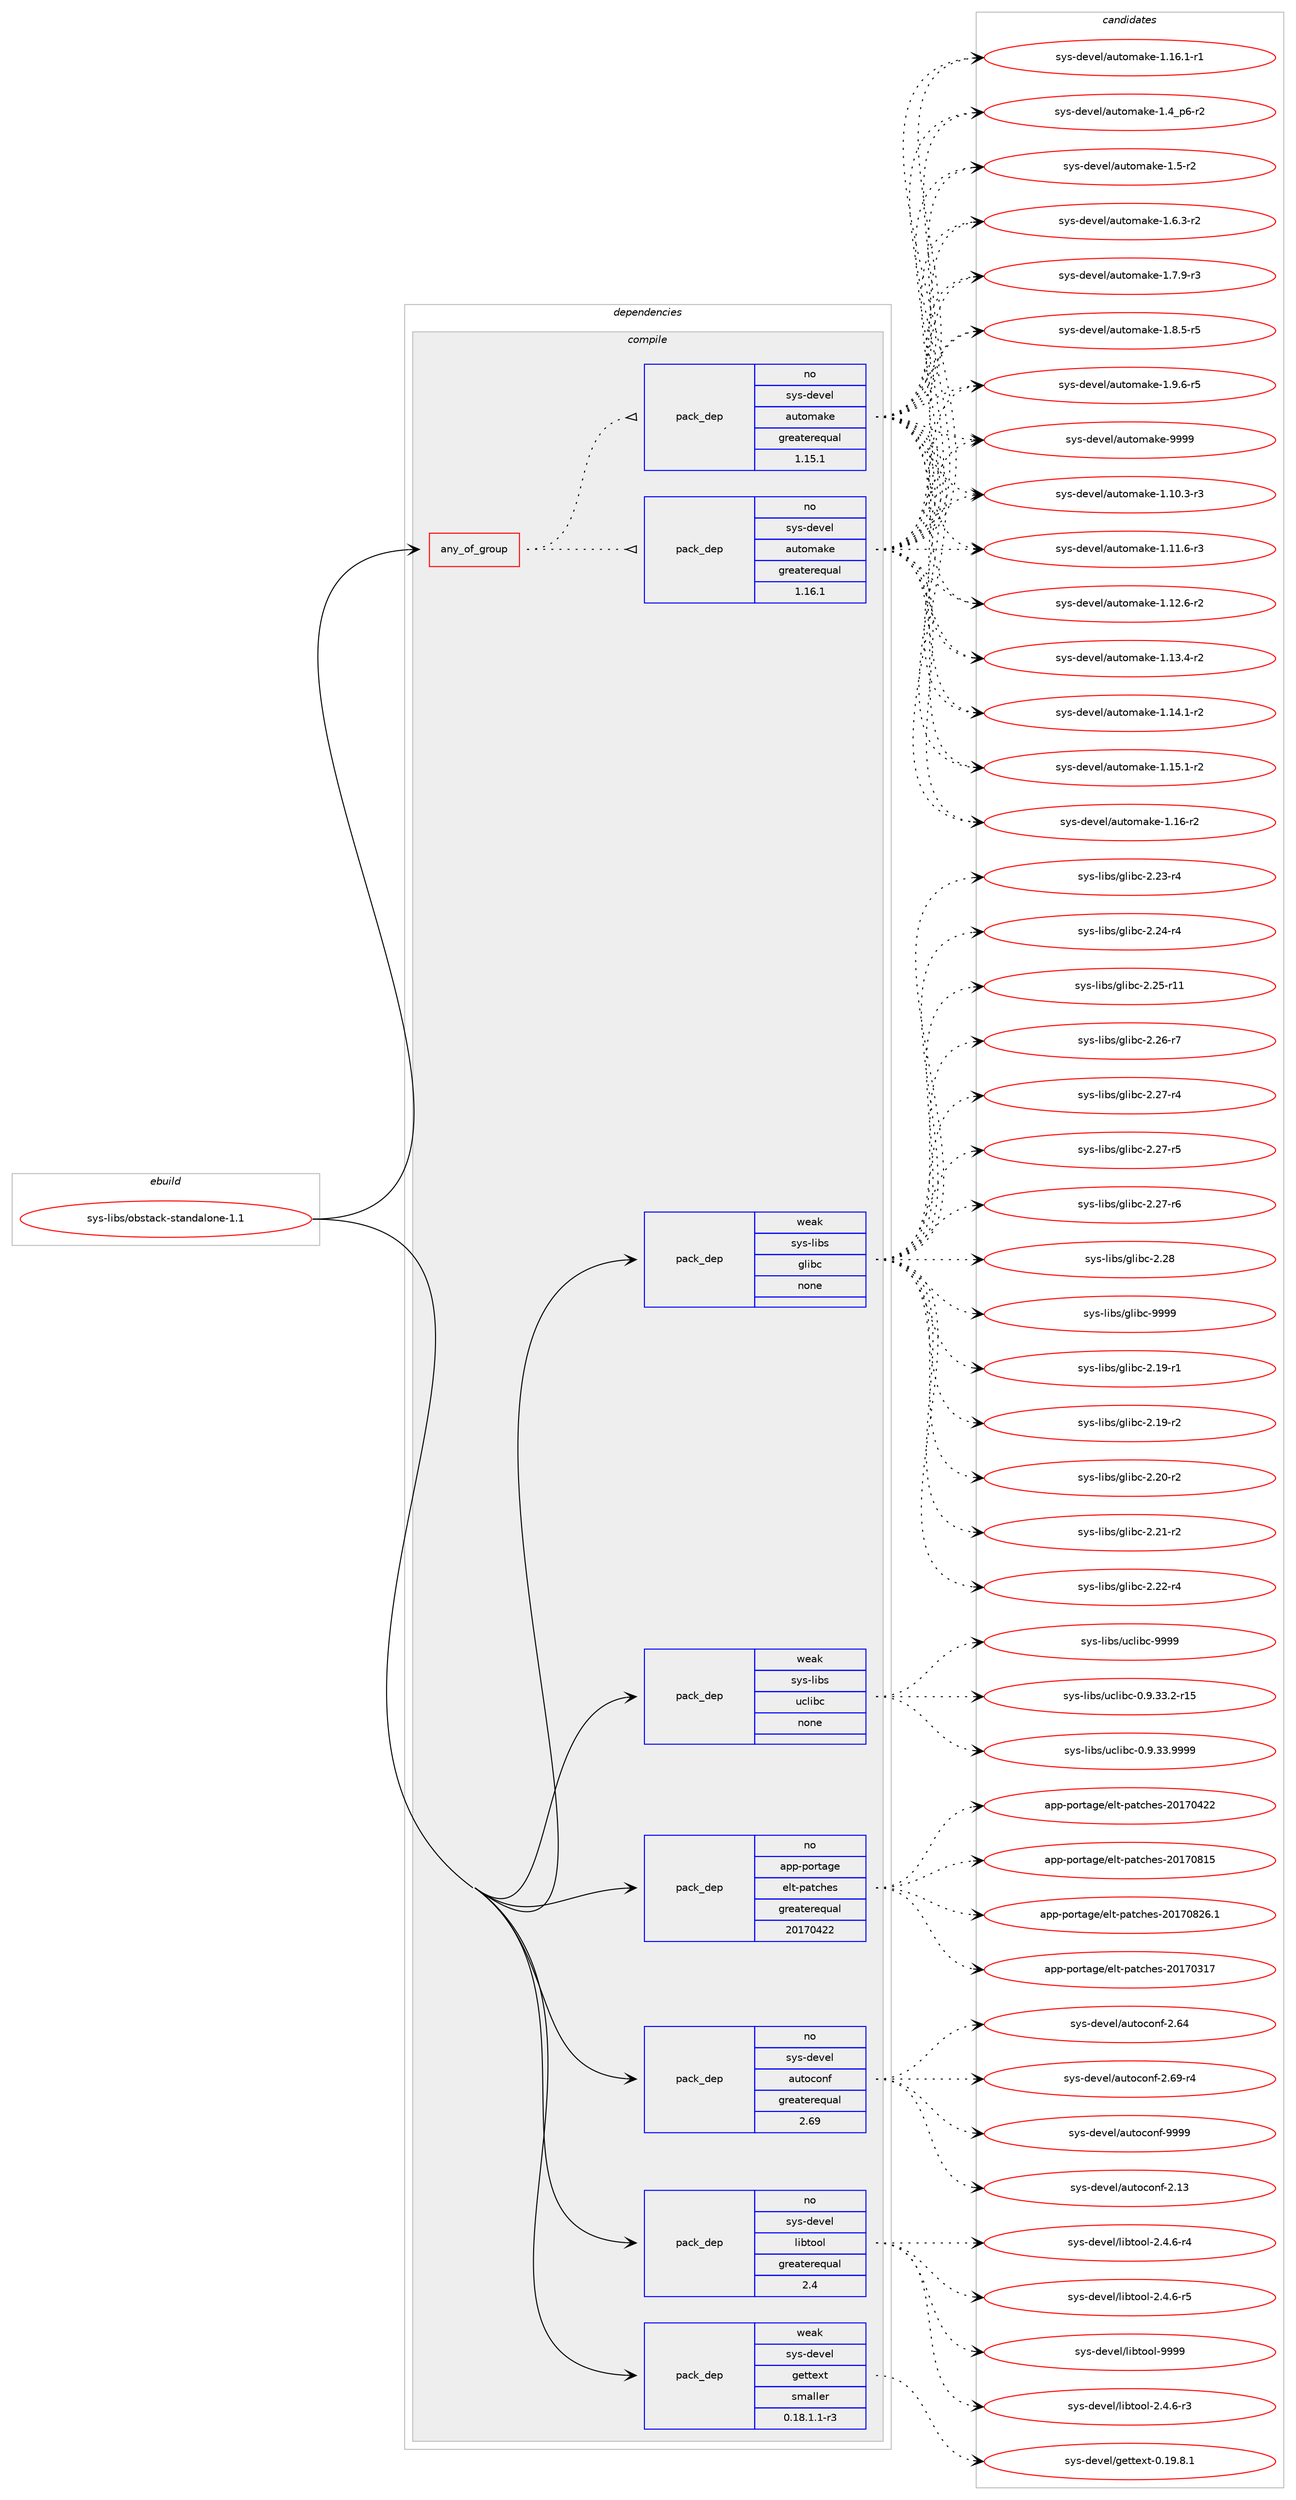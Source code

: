 digraph prolog {

# *************
# Graph options
# *************

newrank=true;
concentrate=true;
compound=true;
graph [rankdir=LR,fontname=Helvetica,fontsize=10,ranksep=1.5];#, ranksep=2.5, nodesep=0.2];
edge  [arrowhead=vee];
node  [fontname=Helvetica,fontsize=10];

# **********
# The ebuild
# **********

subgraph cluster_leftcol {
color=gray;
rank=same;
label=<<i>ebuild</i>>;
id [label="sys-libs/obstack-standalone-1.1", color=red, width=4, href="../sys-libs/obstack-standalone-1.1.svg"];
}

# ****************
# The dependencies
# ****************

subgraph cluster_midcol {
color=gray;
label=<<i>dependencies</i>>;
subgraph cluster_compile {
fillcolor="#eeeeee";
style=filled;
label=<<i>compile</i>>;
subgraph any48 {
dependency3077 [label=<<TABLE BORDER="0" CELLBORDER="1" CELLSPACING="0" CELLPADDING="4"><TR><TD CELLPADDING="10">any_of_group</TD></TR></TABLE>>, shape=none, color=red];subgraph pack2550 {
dependency3078 [label=<<TABLE BORDER="0" CELLBORDER="1" CELLSPACING="0" CELLPADDING="4" WIDTH="220"><TR><TD ROWSPAN="6" CELLPADDING="30">pack_dep</TD></TR><TR><TD WIDTH="110">no</TD></TR><TR><TD>sys-devel</TD></TR><TR><TD>automake</TD></TR><TR><TD>greaterequal</TD></TR><TR><TD>1.16.1</TD></TR></TABLE>>, shape=none, color=blue];
}
dependency3077:e -> dependency3078:w [weight=20,style="dotted",arrowhead="oinv"];
subgraph pack2551 {
dependency3079 [label=<<TABLE BORDER="0" CELLBORDER="1" CELLSPACING="0" CELLPADDING="4" WIDTH="220"><TR><TD ROWSPAN="6" CELLPADDING="30">pack_dep</TD></TR><TR><TD WIDTH="110">no</TD></TR><TR><TD>sys-devel</TD></TR><TR><TD>automake</TD></TR><TR><TD>greaterequal</TD></TR><TR><TD>1.15.1</TD></TR></TABLE>>, shape=none, color=blue];
}
dependency3077:e -> dependency3079:w [weight=20,style="dotted",arrowhead="oinv"];
}
id:e -> dependency3077:w [weight=20,style="solid",arrowhead="vee"];
subgraph pack2552 {
dependency3080 [label=<<TABLE BORDER="0" CELLBORDER="1" CELLSPACING="0" CELLPADDING="4" WIDTH="220"><TR><TD ROWSPAN="6" CELLPADDING="30">pack_dep</TD></TR><TR><TD WIDTH="110">no</TD></TR><TR><TD>app-portage</TD></TR><TR><TD>elt-patches</TD></TR><TR><TD>greaterequal</TD></TR><TR><TD>20170422</TD></TR></TABLE>>, shape=none, color=blue];
}
id:e -> dependency3080:w [weight=20,style="solid",arrowhead="vee"];
subgraph pack2553 {
dependency3081 [label=<<TABLE BORDER="0" CELLBORDER="1" CELLSPACING="0" CELLPADDING="4" WIDTH="220"><TR><TD ROWSPAN="6" CELLPADDING="30">pack_dep</TD></TR><TR><TD WIDTH="110">no</TD></TR><TR><TD>sys-devel</TD></TR><TR><TD>autoconf</TD></TR><TR><TD>greaterequal</TD></TR><TR><TD>2.69</TD></TR></TABLE>>, shape=none, color=blue];
}
id:e -> dependency3081:w [weight=20,style="solid",arrowhead="vee"];
subgraph pack2554 {
dependency3082 [label=<<TABLE BORDER="0" CELLBORDER="1" CELLSPACING="0" CELLPADDING="4" WIDTH="220"><TR><TD ROWSPAN="6" CELLPADDING="30">pack_dep</TD></TR><TR><TD WIDTH="110">no</TD></TR><TR><TD>sys-devel</TD></TR><TR><TD>libtool</TD></TR><TR><TD>greaterequal</TD></TR><TR><TD>2.4</TD></TR></TABLE>>, shape=none, color=blue];
}
id:e -> dependency3082:w [weight=20,style="solid",arrowhead="vee"];
subgraph pack2555 {
dependency3083 [label=<<TABLE BORDER="0" CELLBORDER="1" CELLSPACING="0" CELLPADDING="4" WIDTH="220"><TR><TD ROWSPAN="6" CELLPADDING="30">pack_dep</TD></TR><TR><TD WIDTH="110">weak</TD></TR><TR><TD>sys-devel</TD></TR><TR><TD>gettext</TD></TR><TR><TD>smaller</TD></TR><TR><TD>0.18.1.1-r3</TD></TR></TABLE>>, shape=none, color=blue];
}
id:e -> dependency3083:w [weight=20,style="solid",arrowhead="vee"];
subgraph pack2556 {
dependency3084 [label=<<TABLE BORDER="0" CELLBORDER="1" CELLSPACING="0" CELLPADDING="4" WIDTH="220"><TR><TD ROWSPAN="6" CELLPADDING="30">pack_dep</TD></TR><TR><TD WIDTH="110">weak</TD></TR><TR><TD>sys-libs</TD></TR><TR><TD>glibc</TD></TR><TR><TD>none</TD></TR><TR><TD></TD></TR></TABLE>>, shape=none, color=blue];
}
id:e -> dependency3084:w [weight=20,style="solid",arrowhead="vee"];
subgraph pack2557 {
dependency3085 [label=<<TABLE BORDER="0" CELLBORDER="1" CELLSPACING="0" CELLPADDING="4" WIDTH="220"><TR><TD ROWSPAN="6" CELLPADDING="30">pack_dep</TD></TR><TR><TD WIDTH="110">weak</TD></TR><TR><TD>sys-libs</TD></TR><TR><TD>uclibc</TD></TR><TR><TD>none</TD></TR><TR><TD></TD></TR></TABLE>>, shape=none, color=blue];
}
id:e -> dependency3085:w [weight=20,style="solid",arrowhead="vee"];
}
subgraph cluster_compileandrun {
fillcolor="#eeeeee";
style=filled;
label=<<i>compile and run</i>>;
}
subgraph cluster_run {
fillcolor="#eeeeee";
style=filled;
label=<<i>run</i>>;
}
}

# **************
# The candidates
# **************

subgraph cluster_choices {
rank=same;
color=gray;
label=<<i>candidates</i>>;

subgraph choice2550 {
color=black;
nodesep=1;
choice11512111545100101118101108479711711611110997107101454946494846514511451 [label="sys-devel/automake-1.10.3-r3", color=red, width=4,href="../sys-devel/automake-1.10.3-r3.svg"];
choice11512111545100101118101108479711711611110997107101454946494946544511451 [label="sys-devel/automake-1.11.6-r3", color=red, width=4,href="../sys-devel/automake-1.11.6-r3.svg"];
choice11512111545100101118101108479711711611110997107101454946495046544511450 [label="sys-devel/automake-1.12.6-r2", color=red, width=4,href="../sys-devel/automake-1.12.6-r2.svg"];
choice11512111545100101118101108479711711611110997107101454946495146524511450 [label="sys-devel/automake-1.13.4-r2", color=red, width=4,href="../sys-devel/automake-1.13.4-r2.svg"];
choice11512111545100101118101108479711711611110997107101454946495246494511450 [label="sys-devel/automake-1.14.1-r2", color=red, width=4,href="../sys-devel/automake-1.14.1-r2.svg"];
choice11512111545100101118101108479711711611110997107101454946495346494511450 [label="sys-devel/automake-1.15.1-r2", color=red, width=4,href="../sys-devel/automake-1.15.1-r2.svg"];
choice1151211154510010111810110847971171161111099710710145494649544511450 [label="sys-devel/automake-1.16-r2", color=red, width=4,href="../sys-devel/automake-1.16-r2.svg"];
choice11512111545100101118101108479711711611110997107101454946495446494511449 [label="sys-devel/automake-1.16.1-r1", color=red, width=4,href="../sys-devel/automake-1.16.1-r1.svg"];
choice115121115451001011181011084797117116111109971071014549465295112544511450 [label="sys-devel/automake-1.4_p6-r2", color=red, width=4,href="../sys-devel/automake-1.4_p6-r2.svg"];
choice11512111545100101118101108479711711611110997107101454946534511450 [label="sys-devel/automake-1.5-r2", color=red, width=4,href="../sys-devel/automake-1.5-r2.svg"];
choice115121115451001011181011084797117116111109971071014549465446514511450 [label="sys-devel/automake-1.6.3-r2", color=red, width=4,href="../sys-devel/automake-1.6.3-r2.svg"];
choice115121115451001011181011084797117116111109971071014549465546574511451 [label="sys-devel/automake-1.7.9-r3", color=red, width=4,href="../sys-devel/automake-1.7.9-r3.svg"];
choice115121115451001011181011084797117116111109971071014549465646534511453 [label="sys-devel/automake-1.8.5-r5", color=red, width=4,href="../sys-devel/automake-1.8.5-r5.svg"];
choice115121115451001011181011084797117116111109971071014549465746544511453 [label="sys-devel/automake-1.9.6-r5", color=red, width=4,href="../sys-devel/automake-1.9.6-r5.svg"];
choice115121115451001011181011084797117116111109971071014557575757 [label="sys-devel/automake-9999", color=red, width=4,href="../sys-devel/automake-9999.svg"];
dependency3078:e -> choice11512111545100101118101108479711711611110997107101454946494846514511451:w [style=dotted,weight="100"];
dependency3078:e -> choice11512111545100101118101108479711711611110997107101454946494946544511451:w [style=dotted,weight="100"];
dependency3078:e -> choice11512111545100101118101108479711711611110997107101454946495046544511450:w [style=dotted,weight="100"];
dependency3078:e -> choice11512111545100101118101108479711711611110997107101454946495146524511450:w [style=dotted,weight="100"];
dependency3078:e -> choice11512111545100101118101108479711711611110997107101454946495246494511450:w [style=dotted,weight="100"];
dependency3078:e -> choice11512111545100101118101108479711711611110997107101454946495346494511450:w [style=dotted,weight="100"];
dependency3078:e -> choice1151211154510010111810110847971171161111099710710145494649544511450:w [style=dotted,weight="100"];
dependency3078:e -> choice11512111545100101118101108479711711611110997107101454946495446494511449:w [style=dotted,weight="100"];
dependency3078:e -> choice115121115451001011181011084797117116111109971071014549465295112544511450:w [style=dotted,weight="100"];
dependency3078:e -> choice11512111545100101118101108479711711611110997107101454946534511450:w [style=dotted,weight="100"];
dependency3078:e -> choice115121115451001011181011084797117116111109971071014549465446514511450:w [style=dotted,weight="100"];
dependency3078:e -> choice115121115451001011181011084797117116111109971071014549465546574511451:w [style=dotted,weight="100"];
dependency3078:e -> choice115121115451001011181011084797117116111109971071014549465646534511453:w [style=dotted,weight="100"];
dependency3078:e -> choice115121115451001011181011084797117116111109971071014549465746544511453:w [style=dotted,weight="100"];
dependency3078:e -> choice115121115451001011181011084797117116111109971071014557575757:w [style=dotted,weight="100"];
}
subgraph choice2551 {
color=black;
nodesep=1;
choice11512111545100101118101108479711711611110997107101454946494846514511451 [label="sys-devel/automake-1.10.3-r3", color=red, width=4,href="../sys-devel/automake-1.10.3-r3.svg"];
choice11512111545100101118101108479711711611110997107101454946494946544511451 [label="sys-devel/automake-1.11.6-r3", color=red, width=4,href="../sys-devel/automake-1.11.6-r3.svg"];
choice11512111545100101118101108479711711611110997107101454946495046544511450 [label="sys-devel/automake-1.12.6-r2", color=red, width=4,href="../sys-devel/automake-1.12.6-r2.svg"];
choice11512111545100101118101108479711711611110997107101454946495146524511450 [label="sys-devel/automake-1.13.4-r2", color=red, width=4,href="../sys-devel/automake-1.13.4-r2.svg"];
choice11512111545100101118101108479711711611110997107101454946495246494511450 [label="sys-devel/automake-1.14.1-r2", color=red, width=4,href="../sys-devel/automake-1.14.1-r2.svg"];
choice11512111545100101118101108479711711611110997107101454946495346494511450 [label="sys-devel/automake-1.15.1-r2", color=red, width=4,href="../sys-devel/automake-1.15.1-r2.svg"];
choice1151211154510010111810110847971171161111099710710145494649544511450 [label="sys-devel/automake-1.16-r2", color=red, width=4,href="../sys-devel/automake-1.16-r2.svg"];
choice11512111545100101118101108479711711611110997107101454946495446494511449 [label="sys-devel/automake-1.16.1-r1", color=red, width=4,href="../sys-devel/automake-1.16.1-r1.svg"];
choice115121115451001011181011084797117116111109971071014549465295112544511450 [label="sys-devel/automake-1.4_p6-r2", color=red, width=4,href="../sys-devel/automake-1.4_p6-r2.svg"];
choice11512111545100101118101108479711711611110997107101454946534511450 [label="sys-devel/automake-1.5-r2", color=red, width=4,href="../sys-devel/automake-1.5-r2.svg"];
choice115121115451001011181011084797117116111109971071014549465446514511450 [label="sys-devel/automake-1.6.3-r2", color=red, width=4,href="../sys-devel/automake-1.6.3-r2.svg"];
choice115121115451001011181011084797117116111109971071014549465546574511451 [label="sys-devel/automake-1.7.9-r3", color=red, width=4,href="../sys-devel/automake-1.7.9-r3.svg"];
choice115121115451001011181011084797117116111109971071014549465646534511453 [label="sys-devel/automake-1.8.5-r5", color=red, width=4,href="../sys-devel/automake-1.8.5-r5.svg"];
choice115121115451001011181011084797117116111109971071014549465746544511453 [label="sys-devel/automake-1.9.6-r5", color=red, width=4,href="../sys-devel/automake-1.9.6-r5.svg"];
choice115121115451001011181011084797117116111109971071014557575757 [label="sys-devel/automake-9999", color=red, width=4,href="../sys-devel/automake-9999.svg"];
dependency3079:e -> choice11512111545100101118101108479711711611110997107101454946494846514511451:w [style=dotted,weight="100"];
dependency3079:e -> choice11512111545100101118101108479711711611110997107101454946494946544511451:w [style=dotted,weight="100"];
dependency3079:e -> choice11512111545100101118101108479711711611110997107101454946495046544511450:w [style=dotted,weight="100"];
dependency3079:e -> choice11512111545100101118101108479711711611110997107101454946495146524511450:w [style=dotted,weight="100"];
dependency3079:e -> choice11512111545100101118101108479711711611110997107101454946495246494511450:w [style=dotted,weight="100"];
dependency3079:e -> choice11512111545100101118101108479711711611110997107101454946495346494511450:w [style=dotted,weight="100"];
dependency3079:e -> choice1151211154510010111810110847971171161111099710710145494649544511450:w [style=dotted,weight="100"];
dependency3079:e -> choice11512111545100101118101108479711711611110997107101454946495446494511449:w [style=dotted,weight="100"];
dependency3079:e -> choice115121115451001011181011084797117116111109971071014549465295112544511450:w [style=dotted,weight="100"];
dependency3079:e -> choice11512111545100101118101108479711711611110997107101454946534511450:w [style=dotted,weight="100"];
dependency3079:e -> choice115121115451001011181011084797117116111109971071014549465446514511450:w [style=dotted,weight="100"];
dependency3079:e -> choice115121115451001011181011084797117116111109971071014549465546574511451:w [style=dotted,weight="100"];
dependency3079:e -> choice115121115451001011181011084797117116111109971071014549465646534511453:w [style=dotted,weight="100"];
dependency3079:e -> choice115121115451001011181011084797117116111109971071014549465746544511453:w [style=dotted,weight="100"];
dependency3079:e -> choice115121115451001011181011084797117116111109971071014557575757:w [style=dotted,weight="100"];
}
subgraph choice2552 {
color=black;
nodesep=1;
choice97112112451121111141169710310147101108116451129711699104101115455048495548514955 [label="app-portage/elt-patches-20170317", color=red, width=4,href="../app-portage/elt-patches-20170317.svg"];
choice97112112451121111141169710310147101108116451129711699104101115455048495548525050 [label="app-portage/elt-patches-20170422", color=red, width=4,href="../app-portage/elt-patches-20170422.svg"];
choice97112112451121111141169710310147101108116451129711699104101115455048495548564953 [label="app-portage/elt-patches-20170815", color=red, width=4,href="../app-portage/elt-patches-20170815.svg"];
choice971121124511211111411697103101471011081164511297116991041011154550484955485650544649 [label="app-portage/elt-patches-20170826.1", color=red, width=4,href="../app-portage/elt-patches-20170826.1.svg"];
dependency3080:e -> choice97112112451121111141169710310147101108116451129711699104101115455048495548514955:w [style=dotted,weight="100"];
dependency3080:e -> choice97112112451121111141169710310147101108116451129711699104101115455048495548525050:w [style=dotted,weight="100"];
dependency3080:e -> choice97112112451121111141169710310147101108116451129711699104101115455048495548564953:w [style=dotted,weight="100"];
dependency3080:e -> choice971121124511211111411697103101471011081164511297116991041011154550484955485650544649:w [style=dotted,weight="100"];
}
subgraph choice2553 {
color=black;
nodesep=1;
choice115121115451001011181011084797117116111991111101024550464951 [label="sys-devel/autoconf-2.13", color=red, width=4,href="../sys-devel/autoconf-2.13.svg"];
choice115121115451001011181011084797117116111991111101024550465452 [label="sys-devel/autoconf-2.64", color=red, width=4,href="../sys-devel/autoconf-2.64.svg"];
choice1151211154510010111810110847971171161119911111010245504654574511452 [label="sys-devel/autoconf-2.69-r4", color=red, width=4,href="../sys-devel/autoconf-2.69-r4.svg"];
choice115121115451001011181011084797117116111991111101024557575757 [label="sys-devel/autoconf-9999", color=red, width=4,href="../sys-devel/autoconf-9999.svg"];
dependency3081:e -> choice115121115451001011181011084797117116111991111101024550464951:w [style=dotted,weight="100"];
dependency3081:e -> choice115121115451001011181011084797117116111991111101024550465452:w [style=dotted,weight="100"];
dependency3081:e -> choice1151211154510010111810110847971171161119911111010245504654574511452:w [style=dotted,weight="100"];
dependency3081:e -> choice115121115451001011181011084797117116111991111101024557575757:w [style=dotted,weight="100"];
}
subgraph choice2554 {
color=black;
nodesep=1;
choice1151211154510010111810110847108105981161111111084550465246544511451 [label="sys-devel/libtool-2.4.6-r3", color=red, width=4,href="../sys-devel/libtool-2.4.6-r3.svg"];
choice1151211154510010111810110847108105981161111111084550465246544511452 [label="sys-devel/libtool-2.4.6-r4", color=red, width=4,href="../sys-devel/libtool-2.4.6-r4.svg"];
choice1151211154510010111810110847108105981161111111084550465246544511453 [label="sys-devel/libtool-2.4.6-r5", color=red, width=4,href="../sys-devel/libtool-2.4.6-r5.svg"];
choice1151211154510010111810110847108105981161111111084557575757 [label="sys-devel/libtool-9999", color=red, width=4,href="../sys-devel/libtool-9999.svg"];
dependency3082:e -> choice1151211154510010111810110847108105981161111111084550465246544511451:w [style=dotted,weight="100"];
dependency3082:e -> choice1151211154510010111810110847108105981161111111084550465246544511452:w [style=dotted,weight="100"];
dependency3082:e -> choice1151211154510010111810110847108105981161111111084550465246544511453:w [style=dotted,weight="100"];
dependency3082:e -> choice1151211154510010111810110847108105981161111111084557575757:w [style=dotted,weight="100"];
}
subgraph choice2555 {
color=black;
nodesep=1;
choice1151211154510010111810110847103101116116101120116454846495746564649 [label="sys-devel/gettext-0.19.8.1", color=red, width=4,href="../sys-devel/gettext-0.19.8.1.svg"];
dependency3083:e -> choice1151211154510010111810110847103101116116101120116454846495746564649:w [style=dotted,weight="100"];
}
subgraph choice2556 {
color=black;
nodesep=1;
choice115121115451081059811547103108105989945504649574511449 [label="sys-libs/glibc-2.19-r1", color=red, width=4,href="../sys-libs/glibc-2.19-r1.svg"];
choice115121115451081059811547103108105989945504649574511450 [label="sys-libs/glibc-2.19-r2", color=red, width=4,href="../sys-libs/glibc-2.19-r2.svg"];
choice115121115451081059811547103108105989945504650484511450 [label="sys-libs/glibc-2.20-r2", color=red, width=4,href="../sys-libs/glibc-2.20-r2.svg"];
choice115121115451081059811547103108105989945504650494511450 [label="sys-libs/glibc-2.21-r2", color=red, width=4,href="../sys-libs/glibc-2.21-r2.svg"];
choice115121115451081059811547103108105989945504650504511452 [label="sys-libs/glibc-2.22-r4", color=red, width=4,href="../sys-libs/glibc-2.22-r4.svg"];
choice115121115451081059811547103108105989945504650514511452 [label="sys-libs/glibc-2.23-r4", color=red, width=4,href="../sys-libs/glibc-2.23-r4.svg"];
choice115121115451081059811547103108105989945504650524511452 [label="sys-libs/glibc-2.24-r4", color=red, width=4,href="../sys-libs/glibc-2.24-r4.svg"];
choice11512111545108105981154710310810598994550465053451144949 [label="sys-libs/glibc-2.25-r11", color=red, width=4,href="../sys-libs/glibc-2.25-r11.svg"];
choice115121115451081059811547103108105989945504650544511455 [label="sys-libs/glibc-2.26-r7", color=red, width=4,href="../sys-libs/glibc-2.26-r7.svg"];
choice115121115451081059811547103108105989945504650554511452 [label="sys-libs/glibc-2.27-r4", color=red, width=4,href="../sys-libs/glibc-2.27-r4.svg"];
choice115121115451081059811547103108105989945504650554511453 [label="sys-libs/glibc-2.27-r5", color=red, width=4,href="../sys-libs/glibc-2.27-r5.svg"];
choice115121115451081059811547103108105989945504650554511454 [label="sys-libs/glibc-2.27-r6", color=red, width=4,href="../sys-libs/glibc-2.27-r6.svg"];
choice11512111545108105981154710310810598994550465056 [label="sys-libs/glibc-2.28", color=red, width=4,href="../sys-libs/glibc-2.28.svg"];
choice11512111545108105981154710310810598994557575757 [label="sys-libs/glibc-9999", color=red, width=4,href="../sys-libs/glibc-9999.svg"];
dependency3084:e -> choice115121115451081059811547103108105989945504649574511449:w [style=dotted,weight="100"];
dependency3084:e -> choice115121115451081059811547103108105989945504649574511450:w [style=dotted,weight="100"];
dependency3084:e -> choice115121115451081059811547103108105989945504650484511450:w [style=dotted,weight="100"];
dependency3084:e -> choice115121115451081059811547103108105989945504650494511450:w [style=dotted,weight="100"];
dependency3084:e -> choice115121115451081059811547103108105989945504650504511452:w [style=dotted,weight="100"];
dependency3084:e -> choice115121115451081059811547103108105989945504650514511452:w [style=dotted,weight="100"];
dependency3084:e -> choice115121115451081059811547103108105989945504650524511452:w [style=dotted,weight="100"];
dependency3084:e -> choice11512111545108105981154710310810598994550465053451144949:w [style=dotted,weight="100"];
dependency3084:e -> choice115121115451081059811547103108105989945504650544511455:w [style=dotted,weight="100"];
dependency3084:e -> choice115121115451081059811547103108105989945504650554511452:w [style=dotted,weight="100"];
dependency3084:e -> choice115121115451081059811547103108105989945504650554511453:w [style=dotted,weight="100"];
dependency3084:e -> choice115121115451081059811547103108105989945504650554511454:w [style=dotted,weight="100"];
dependency3084:e -> choice11512111545108105981154710310810598994550465056:w [style=dotted,weight="100"];
dependency3084:e -> choice11512111545108105981154710310810598994557575757:w [style=dotted,weight="100"];
}
subgraph choice2557 {
color=black;
nodesep=1;
choice115121115451081059811547117991081059899454846574651514650451144953 [label="sys-libs/uclibc-0.9.33.2-r15", color=red, width=4,href="../sys-libs/uclibc-0.9.33.2-r15.svg"];
choice115121115451081059811547117991081059899454846574651514657575757 [label="sys-libs/uclibc-0.9.33.9999", color=red, width=4,href="../sys-libs/uclibc-0.9.33.9999.svg"];
choice1151211154510810598115471179910810598994557575757 [label="sys-libs/uclibc-9999", color=red, width=4,href="../sys-libs/uclibc-9999.svg"];
dependency3085:e -> choice115121115451081059811547117991081059899454846574651514650451144953:w [style=dotted,weight="100"];
dependency3085:e -> choice115121115451081059811547117991081059899454846574651514657575757:w [style=dotted,weight="100"];
dependency3085:e -> choice1151211154510810598115471179910810598994557575757:w [style=dotted,weight="100"];
}
}

}
